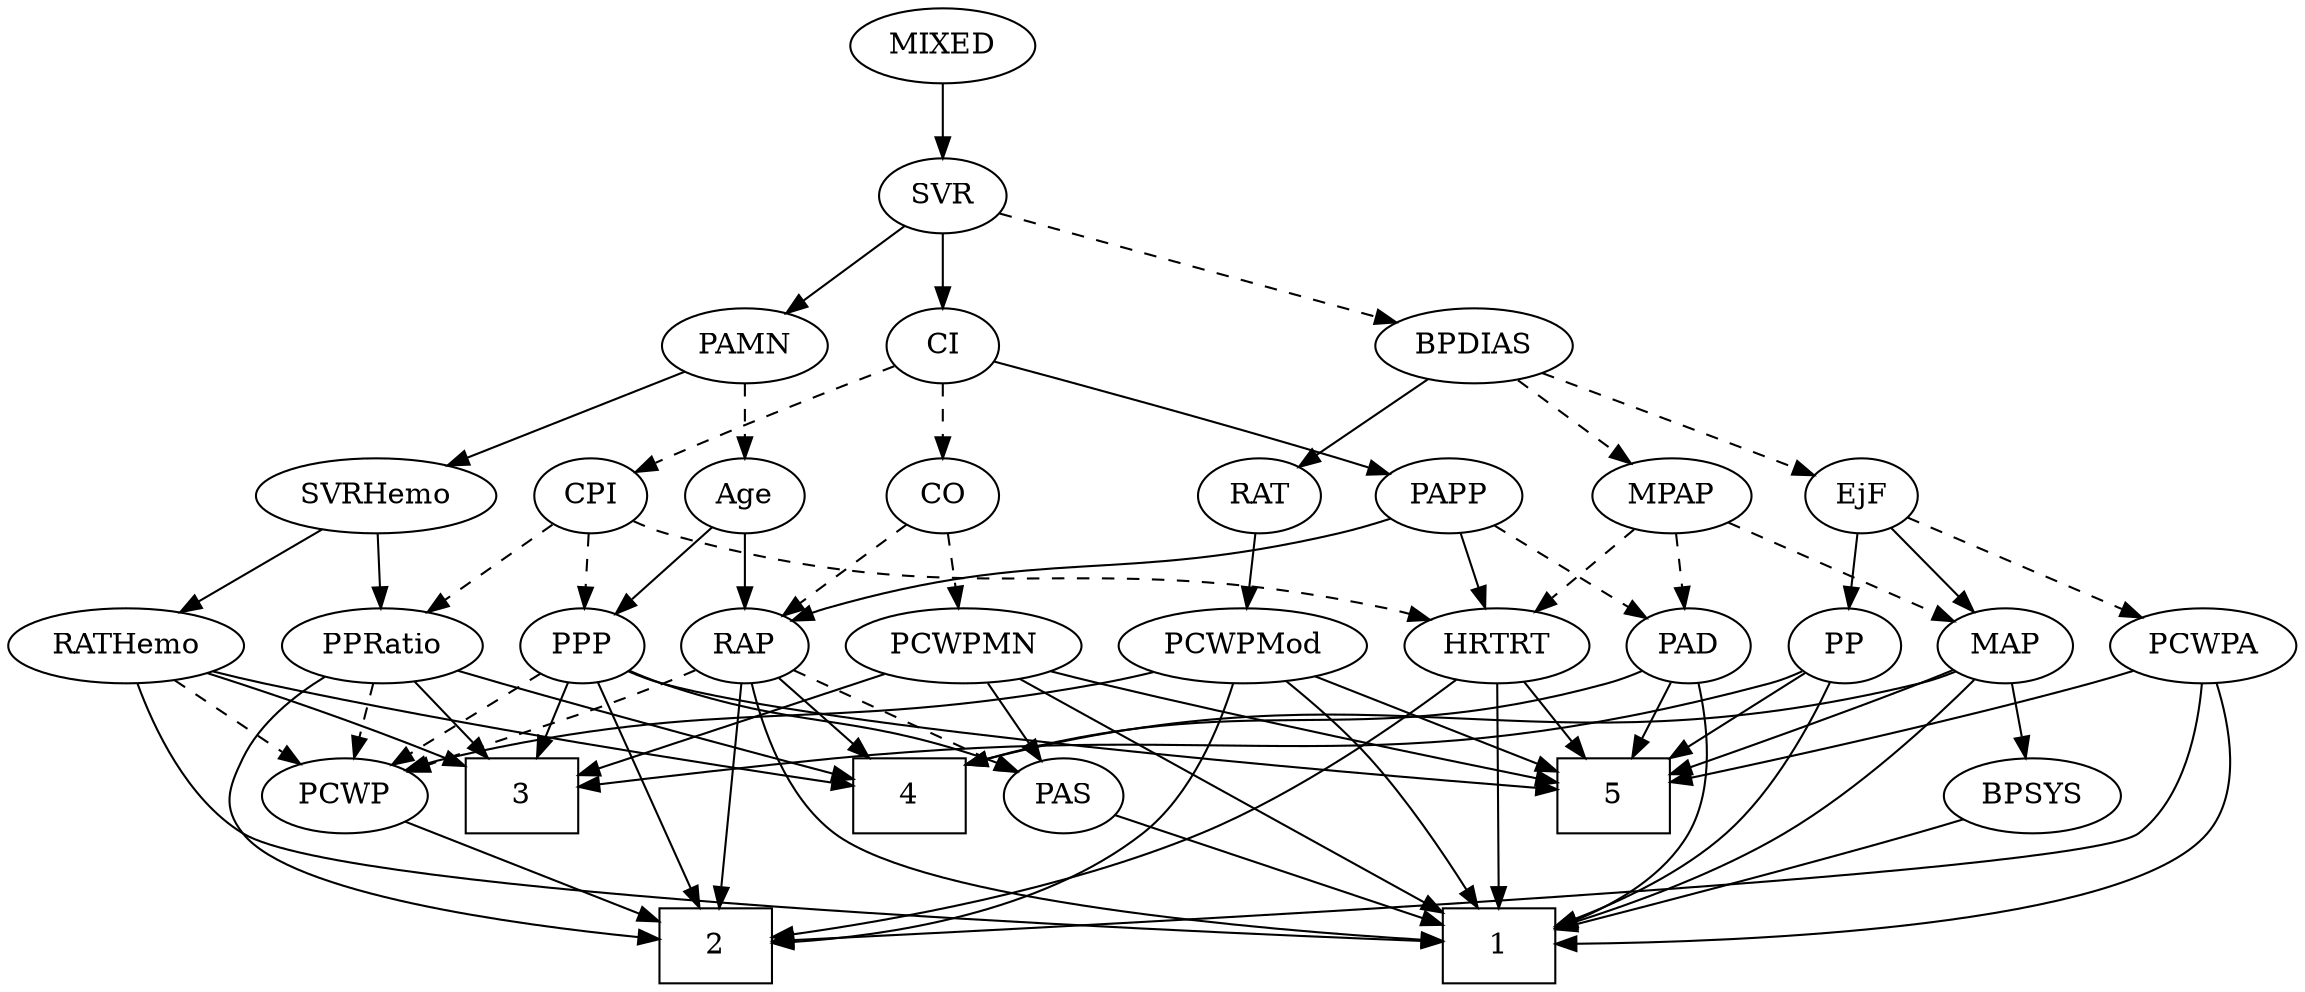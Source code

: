 strict digraph {
	graph [bb="0,0,1007.2,468"];
	node [label="\N"];
	1	[height=0.5,
		pos="645.65,18",
		shape=box,
		width=0.75];
	2	[height=0.5,
		pos="345.65,18",
		shape=box,
		width=0.75];
	3	[height=0.5,
		pos="218.65,90",
		shape=box,
		width=0.75];
	4	[height=0.5,
		pos="290.65,90",
		shape=box,
		width=0.75];
	5	[height=0.5,
		pos="700.65,90",
		shape=box,
		width=0.75];
	Age	[height=0.5,
		pos="245.65,234",
		width=0.75];
	RAP	[height=0.5,
		pos="313.65,162",
		width=0.77632];
	Age -> RAP	[pos="e,299.11,177.97 259.74,218.5 269,208.96 281.31,196.28 291.83,185.46",
		style=solid];
	PPP	[height=0.5,
		pos="240.65,162",
		width=0.75];
	Age -> PPP	[pos="e,241.87,180.1 244.41,215.7 243.86,207.98 243.2,198.71 242.58,190.11",
		style=solid];
	EjF	[height=0.5,
		pos="837.65,234",
		width=0.75];
	PCWPA	[height=0.5,
		pos="965.65,162",
		width=1.1555];
	EjF -> PCWPA	[pos="e,940.63,176.68 857.93,221.91 877.72,211.09 908.19,194.42 931.68,181.57",
		style=dashed];
	MAP	[height=0.5,
		pos="875.65,162",
		width=0.84854];
	EjF -> MAP	[pos="e,866.62,179.63 846.46,216.76 851,208.4 856.64,198.02 861.75,188.61",
		style=solid];
	PP	[height=0.5,
		pos="799.65,162",
		width=0.75];
	EjF -> PP	[pos="e,808.41,179.15 828.83,216.76 824.23,208.28 818.49,197.71 813.33,188.2",
		style=solid];
	RAP -> 1	[pos="e,618.4,19.993 324.66,145.42 339.82,125.19 369.09,90.336 402.65,72 469.15,35.661 558.69,24.238 608.41,20.647",
		style=solid];
	RAP -> 2	[pos="e,342.16,36.096 317.99,143.85 320.58,133.48 323.89,120 326.65,108 331.38,87.34 336.37,63.892 340.05,46.252",
		style=solid];
	RAP -> 4	[pos="e,296.32,108.28 308.08,144.05 305.49,136.18 302.35,126.62 299.45,117.79",
		style=solid];
	PAS	[height=0.5,
		pos="438.65,90",
		width=0.75];
	RAP -> PAS	[pos="e,418.71,102.17 334.01,149.6 354.56,138.09 386.49,120.21 409.67,107.22",
		style=dashed];
	PCWP	[height=0.5,
		pos="100.65,90",
		width=0.97491];
	RAP -> PCWP	[pos="e,131.28,98.843 291.95,150.42 286.97,148.17 281.67,145.9 276.65,144 231.14,126.79 177.42,111.28 141.4,101.55",
		style=dashed];
	MIXED	[height=0.5,
		pos="403.65,450",
		width=1.1193];
	SVR	[height=0.5,
		pos="403.65,378",
		width=0.77632];
	MIXED -> SVR	[pos="e,403.65,396.1 403.65,431.7 403.65,423.98 403.65,414.71 403.65,406.11",
		style=solid];
	MPAP	[height=0.5,
		pos="645.65,234",
		width=0.97491];
	PAD	[height=0.5,
		pos="725.65,162",
		width=0.79437];
	MPAP -> PAD	[pos="e,709.52,177.11 662.61,218.15 673.97,208.21 689.1,194.98 701.68,183.97",
		style=dashed];
	MPAP -> MAP	[pos="e,852.16,173.58 676.96,225.59 714.95,216.3 780.7,199.25 835.65,180 838.01,179.17 840.44,178.27 842.87,177.33",
		style=dashed];
	HRTRT	[height=0.5,
		pos="639.65,162",
		width=1.1013];
	MPAP -> HRTRT	[pos="e,641.11,180.1 644.16,215.7 643.5,207.98 642.71,198.71 641.97,190.11",
		style=dashed];
	BPSYS	[height=0.5,
		pos="897.65,90",
		width=1.0471];
	BPSYS -> 1	[pos="e,672.96,25.713 867.77,78.909 860.55,76.561 852.84,74.128 845.65,72 789.24,55.321 723.17,38.295 682.87,28.19",
		style=solid];
	PAD -> 1	[pos="e,672.93,26.659 733.41,144.38 740.97,125.55 749.6,94.541 736.65,72 724.98,51.704 702.22,38.451 682.38,30.274",
		style=solid];
	PAD -> 4	[pos="e,317.78,95.315 704.16,149.79 699.17,147.57 693.81,145.47 688.65,144 565.45,108.85 529.54,125.61 402.65,108 377.7,104.54 349.69,\
100.29 327.92,96.9",
		style=solid];
	PAD -> 5	[pos="e,706.82,108.28 719.59,144.05 716.78,136.18 713.37,126.62 710.22,117.79",
		style=solid];
	CO	[height=0.5,
		pos="403.65,234",
		width=0.75];
	CO -> RAP	[pos="e,330.8,176.35 386.72,219.83 373.23,209.34 354.13,194.49 338.85,182.6",
		style=dashed];
	PCWPMN	[height=0.5,
		pos="409.65,162",
		width=1.3902];
	CO -> PCWPMN	[pos="e,408.18,180.1 405.13,215.7 405.79,207.98 406.59,198.71 407.32,190.11",
		style=dashed];
	PAS -> 1	[pos="e,618.38,26.937 460.64,79.481 466.75,76.945 473.42,74.279 479.65,72 523.41,55.972 574.62,40.041 608.46,29.894",
		style=solid];
	PAMN	[height=0.5,
		pos="245.65,306",
		width=1.011];
	PAMN -> Age	[pos="e,245.65,252.1 245.65,287.7 245.65,279.98 245.65,270.71 245.65,262.11",
		style=dashed];
	SVRHemo	[height=0.5,
		pos="146.65,234",
		width=1.3902];
	PAMN -> SVRHemo	[pos="e,168.37,250.36 225.61,290.83 211.6,280.92 192.63,267.51 176.79,256.31",
		style=solid];
	RATHemo	[height=0.5,
		pos="146.65,162",
		width=1.3721];
	RATHemo -> 1	[pos="e,618.52,20.944 110.29,149.61 90.665,141.4 68.165,128.15 56.646,108 48.706,94.109 45.852,83.81 56.646,72 66.016,61.75 480.48,30.953 \
608.43,21.674",
		style=solid];
	RATHemo -> 3	[pos="e,201.03,108.12 163.35,144.76 172.35,136.01 183.64,125.03 193.67,115.28",
		style=solid];
	RATHemo -> 4	[pos="e,263.23,104.33 175.1,147.17 197.77,136.15 229.68,120.64 254.22,108.71",
		style=solid];
	RATHemo -> PCWP	[pos="e,111.47,107.47 135.75,144.41 130.19,135.95 123.31,125.49 117.13,116.08",
		style=dashed];
	CPI	[height=0.5,
		pos="321.65,234",
		width=0.75];
	CPI -> PPP	[pos="e,256.62,176.8 305.64,219.17 293.88,209.01 277.71,195.03 264.44,183.56",
		style=dashed];
	PPRatio	[height=0.5,
		pos="39.646,162",
		width=1.1013];
	CPI -> PPRatio	[pos="e,69.225,174.06 299.96,222.77 294.11,220.29 287.71,217.83 281.65,216 198.11,190.79 172.99,202.36 88.646,180 85.47,179.16 82.203,\
178.21 78.936,177.2",
		style=dashed];
	CPI -> HRTRT	[pos="e,610.1,174.18 344.3,223.64 351.65,220.87 359.91,218.03 367.65,216 464.74,190.48 493.3,204.55 590.65,180 593.83,179.2 597.11,178.28 \
600.38,177.29",
		style=dashed];
	RAT	[height=0.5,
		pos="564.65,234",
		width=0.75827];
	PCWPMod	[height=0.5,
		pos="529.65,162",
		width=1.4443];
	RAT -> PCWPMod	[pos="e,538.21,180.12 556.53,216.76 552.45,208.61 547.41,198.53 542.8,189.31",
		style=solid];
	SVR -> PAMN	[pos="e,271.78,318.58 381.34,367.12 355.32,355.59 311.96,336.38 281.26,322.78",
		style=solid];
	BPDIAS	[height=0.5,
		pos="604.65,306",
		width=1.1735];
	SVR -> BPDIAS	[pos="e,573.04,318.01 427.89,368.56 461.46,356.87 522.56,335.59 563.39,321.37",
		style=dashed];
	CI	[height=0.5,
		pos="403.65,306",
		width=0.75];
	SVR -> CI	[pos="e,403.65,324.1 403.65,359.7 403.65,351.98 403.65,342.71 403.65,334.11",
		style=solid];
	PCWPMod -> 1	[pos="e,631.48,36.346 543.18,144.43 563.31,119.8 601.29,73.304 624.93,44.365",
		style=solid];
	PCWPMod -> 2	[pos="e,372.69,24.859 523.02,144.03 514.53,124.28 498.05,91.858 474.65,72 447.93,49.331 410.19,35.354 382.43,27.486",
		style=solid];
	PCWPMod -> 5	[pos="e,673.42,102.15 561.81,147.83 590.88,135.93 633.65,118.43 664.02,105.99",
		style=solid];
	PCWPMod -> PCWP	[pos="e,132.08,98.125 491.78,149.52 484.17,147.48 476.19,145.52 468.65,144 343.05,118.74 309.02,129.02 182.65,108 169.41,105.8 155.05,\
102.97 142.11,100.26",
		style=solid];
	PCWPA -> 1	[pos="e,672.65,19.025 974.79,144.1 984.04,124.41 994.75,92.047 977.65,72 940.11,27.997 761.73,20.361 683.06,19.156",
		style=solid];
	PCWPA -> 2	[pos="e,372.78,20.968 967.03,143.96 967.64,123.51 965.17,89.771 944.65,72 933.96,62.746 512.32,31.194 382.98,21.715",
		style=solid];
	PCWPA -> 5	[pos="e,727.66,96.874 934.57,149.97 928.34,147.89 921.81,145.8 915.65,144 853.78,125.89 780.72,108.77 737.67,99.108",
		style=solid];
	PCWPMN -> 1	[pos="e,618.28,35.467 434.46,146.07 476.35,120.87 561.26,69.778 609.68,40.641",
		style=solid];
	PCWPMN -> 3	[pos="e,246.02,104.31 372.89,149.71 343.26,140.33 300.41,126.12 255.36,108.09",
		style=solid];
	PCWPMN -> 5	[pos="e,673.38,96.711 447.01,149.89 454.17,147.86 461.63,145.81 468.65,144 537.08,126.34 617.65,108.62 663.58,98.799",
		style=solid];
	PCWPMN -> PAS	[pos="e,431.69,107.79 416.67,144.05 420.01,135.97 424.1,126.12 427.83,117.11",
		style=solid];
	SVRHemo -> RATHemo	[pos="e,146.65,180.1 146.65,215.7 146.65,207.98 146.65,198.71 146.65,190.11",
		style=solid];
	SVRHemo -> PPRatio	[pos="e,61.467,177.27 123.69,217.98 108,207.72 87.048,194.01 69.986,182.85",
		style=solid];
	BPDIAS -> EjF	[pos="e,813.34,242.3 638.53,294.82 682.67,281.56 759.42,258.5 803.63,245.22",
		style=dashed];
	BPDIAS -> MPAP	[pos="e,636,251.47 614.36,288.41 619.26,280.04 625.32,269.71 630.79,260.37",
		style=dashed];
	BPDIAS -> RAT	[pos="e,573.78,250.99 595.17,288.41 590.32,279.92 584.31,269.41 578.91,259.96",
		style=solid];
	MAP -> 1	[pos="e,672.71,26.453 862.41,145.61 845.06,126.23 812.91,92.955 779.65,72 749.1,52.762 710.43,38.374 682.48,29.48",
		style=solid];
	MAP -> 4	[pos="e,317.74,95.637 852.81,149.82 847.31,147.54 841.36,145.41 835.65,144 648.18,97.646 594.44,130.5 402.65,108 377.63,105.07 349.62,\
100.81 327.87,97.296",
		style=solid];
	MAP -> 5	[pos="e,727.89,101.44 851.58,150.64 846.34,148.42 840.82,146.11 835.65,144 802.54,130.47 764.6,115.63 737.4,105.11",
		style=solid];
	MAP -> BPSYS	[pos="e,892.22,108.28 880.97,144.05 883.42,136.26 886.39,126.82 889.14,118.08",
		style=solid];
	PP -> 1	[pos="e,672.94,26.976 794.6,144.28 787.97,124.77 774.65,92.567 753.65,72 733.76,52.523 705.31,38.961 682.6,30.434",
		style=solid];
	PP -> 3	[pos="e,245.77,105.08 779.58,149.93 774.52,147.58 769,145.4 763.65,144 547.46,87.439 476.14,163.12 255.7,107.64",
		style=solid];
	PP -> 5	[pos="e,725.03,108.24 781.49,148.16 768.11,138.7 749.55,125.58 733.58,114.29",
		style=solid];
	PPP -> 2	[pos="e,318.46,18.815 221.03,149.37 207.45,140.09 190.46,125.72 182.65,108 176.19,93.359 173.24,84.945 182.65,72 211.18,32.718 269.55,\
21.979 308.14,19.357",
		style=solid];
	PPP -> 3	[pos="e,224.08,108.28 235.32,144.05 232.87,136.26 229.9,126.82 227.16,118.08",
		style=solid];
	PPP -> 5	[pos="e,673.49,93.263 261.15,149.95 266.11,147.67 271.47,145.5 276.65,144 349.04,122.97 573.72,101.93 663.26,94.146",
		style=solid];
	PPP -> PAS	[pos="e,414.16,97.971 261.77,150.49 266.61,148.23 271.77,145.94 276.65,144 320,126.75 371.41,110.64 404.5,100.81",
		style=solid];
	PPP -> PCWP	[pos="e,125.05,103.2 219.69,150.52 197.03,139.19 160.61,120.98 134.01,107.68",
		style=dashed];
	PPRatio -> 2	[pos="e,318.43,19.176 29.595,144.5 19.098,124.92 6.3752,92.346 23.646,72 59.801,29.408 231.36,20.985 308.24,19.363",
		style=solid];
	PPRatio -> 3	[pos="e,191.55,101.59 68.804,149.6 99.731,137.5 148.65,118.37 182.12,105.28",
		style=solid];
	PPRatio -> 4	[pos="e,263.4,104.65 69.525,149.99 75.798,147.86 82.405,145.75 88.646,144 158.35,124.43 181.29,131.61 253.81,107.87",
		style=solid];
	PPRatio -> PCWP	[pos="e,86.859,106.82 53.488,145.12 61.366,136.08 71.381,124.58 80.154,114.52",
		style=dashed];
	PCWP -> 2	[pos="e,318.53,25.695 128.52,78.952 135.4,76.578 142.76,74.122 149.65,72 204.65,55.044 269.23,38.156 308.79,28.148",
		style=solid];
	CI -> CO	[pos="e,403.65,252.1 403.65,287.7 403.65,279.98 403.65,270.71 403.65,262.11",
		style=dashed];
	CI -> CPI	[pos="e,337.53,248.56 387.45,291.17 375.46,280.94 358.96,266.85 345.47,255.34",
		style=dashed];
	PAPP	[height=0.5,
		pos="485.65,234",
		width=0.88464];
	CI -> PAPP	[pos="e,468.63,249.52 419.85,291.17 431.52,281.21 447.49,267.57 460.77,256.23",
		style=solid];
	PAPP -> RAP	[pos="e,335.47,173.27 459.84,223.37 432.54,213.06 388.29,196.02 350.65,180 348.79,179.21 346.89,178.39 344.98,177.55",
		style=solid];
	PAPP -> PAD	[pos="e,704.04,173.84 510.42,222.45 516.33,220.14 522.66,217.84 528.65,216 598.3,194.54 619.6,203.34 688.65,180 690.56,179.35 692.5,178.64 \
694.44,177.89",
		style=dashed];
	PAPP -> HRTRT	[pos="e,612.65,175.27 509.71,222.06 534.79,210.66 574.39,192.66 603.29,179.52",
		style=solid];
	HRTRT -> 1	[pos="e,644.92,36.189 640.37,143.87 641.39,119.67 643.27,75.211 644.49,46.393",
		style=solid];
	HRTRT -> 2	[pos="e,372.74,25.81 620.32,146.05 594.78,126.84 547.82,93.425 503.65,72 463.95,52.747 415.48,37.625 382.78,28.544",
		style=solid];
	HRTRT -> 5	[pos="e,685.58,108.29 653.49,145.12 660.96,136.54 670.35,125.77 678.78,116.09",
		style=solid];
}
